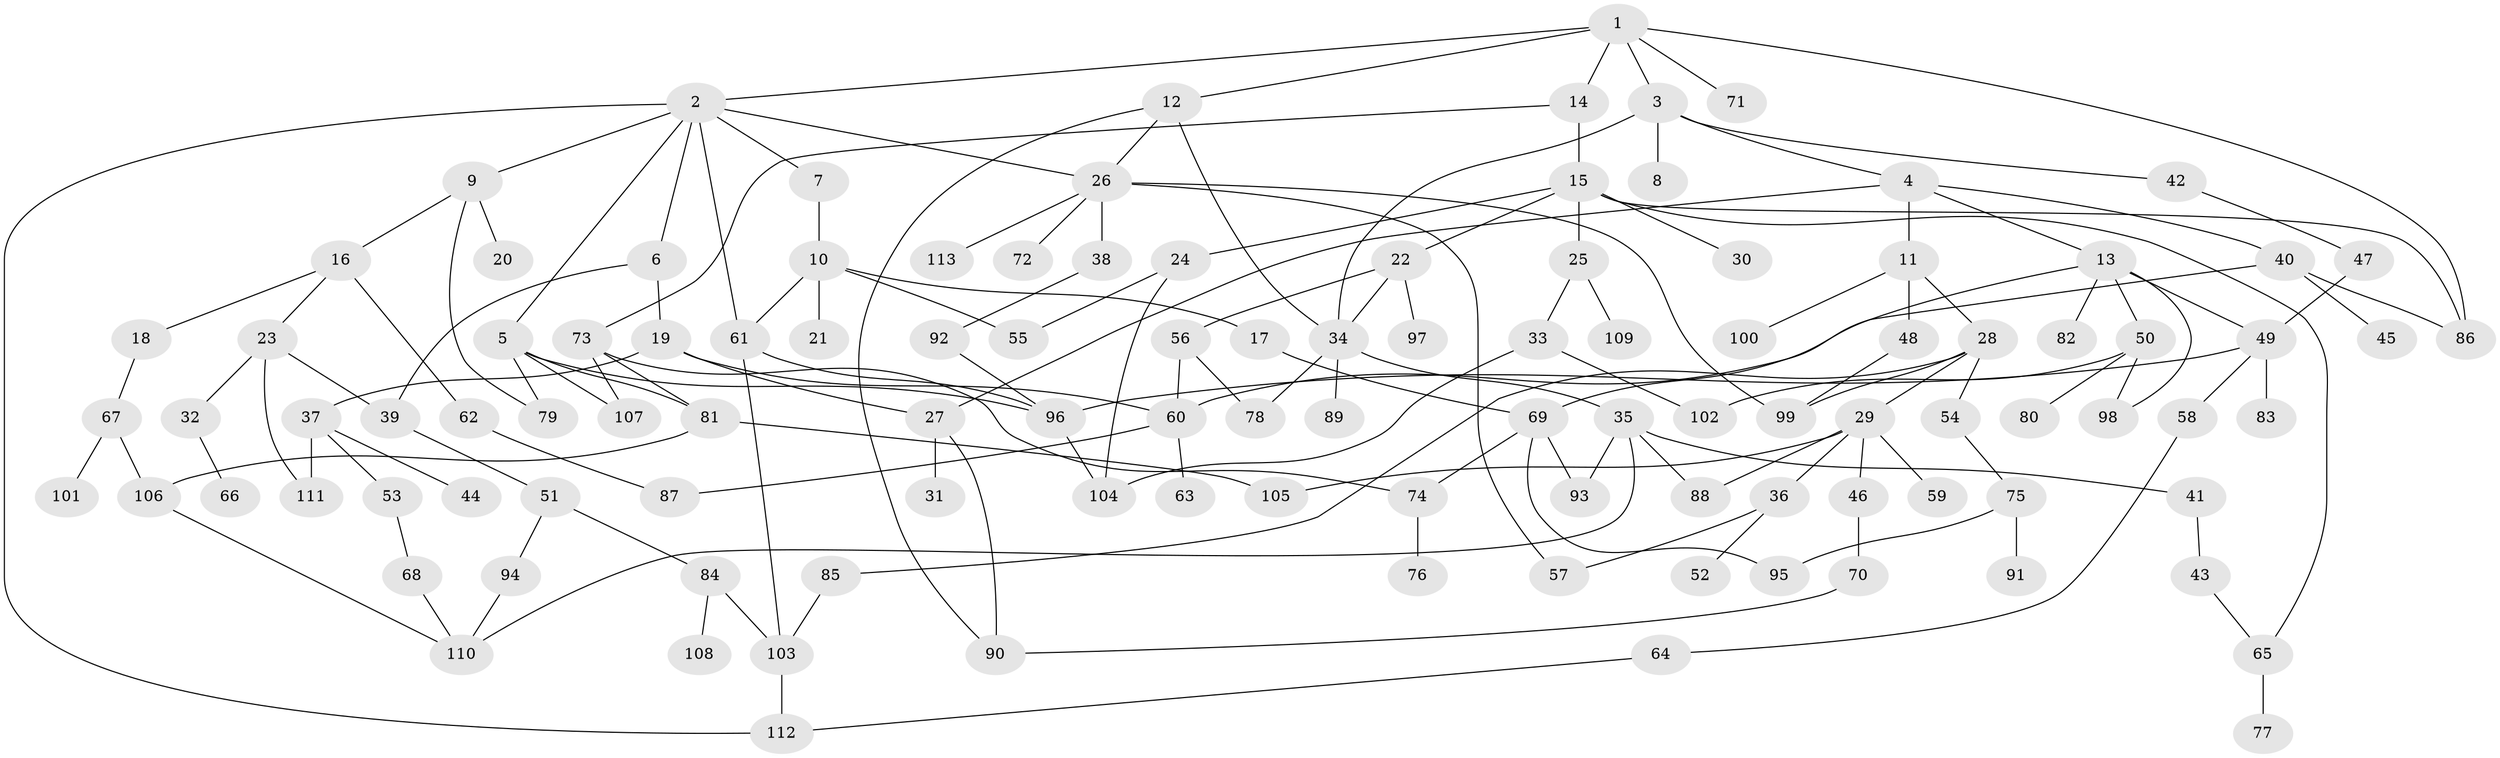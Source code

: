 // Generated by graph-tools (version 1.1) at 2025/25/03/09/25 03:25:25]
// undirected, 113 vertices, 157 edges
graph export_dot {
graph [start="1"]
  node [color=gray90,style=filled];
  1;
  2;
  3;
  4;
  5;
  6;
  7;
  8;
  9;
  10;
  11;
  12;
  13;
  14;
  15;
  16;
  17;
  18;
  19;
  20;
  21;
  22;
  23;
  24;
  25;
  26;
  27;
  28;
  29;
  30;
  31;
  32;
  33;
  34;
  35;
  36;
  37;
  38;
  39;
  40;
  41;
  42;
  43;
  44;
  45;
  46;
  47;
  48;
  49;
  50;
  51;
  52;
  53;
  54;
  55;
  56;
  57;
  58;
  59;
  60;
  61;
  62;
  63;
  64;
  65;
  66;
  67;
  68;
  69;
  70;
  71;
  72;
  73;
  74;
  75;
  76;
  77;
  78;
  79;
  80;
  81;
  82;
  83;
  84;
  85;
  86;
  87;
  88;
  89;
  90;
  91;
  92;
  93;
  94;
  95;
  96;
  97;
  98;
  99;
  100;
  101;
  102;
  103;
  104;
  105;
  106;
  107;
  108;
  109;
  110;
  111;
  112;
  113;
  1 -- 2;
  1 -- 3;
  1 -- 12;
  1 -- 14;
  1 -- 71;
  1 -- 86;
  2 -- 5;
  2 -- 6;
  2 -- 7;
  2 -- 9;
  2 -- 26;
  2 -- 112;
  2 -- 61;
  3 -- 4;
  3 -- 8;
  3 -- 42;
  3 -- 34;
  4 -- 11;
  4 -- 13;
  4 -- 27;
  4 -- 40;
  5 -- 81;
  5 -- 96;
  5 -- 107;
  5 -- 79;
  6 -- 19;
  6 -- 39;
  7 -- 10;
  9 -- 16;
  9 -- 20;
  9 -- 79;
  10 -- 17;
  10 -- 21;
  10 -- 55;
  10 -- 61;
  11 -- 28;
  11 -- 48;
  11 -- 100;
  12 -- 34;
  12 -- 90;
  12 -- 26;
  13 -- 50;
  13 -- 82;
  13 -- 49;
  13 -- 98;
  13 -- 69;
  14 -- 15;
  14 -- 73;
  15 -- 22;
  15 -- 24;
  15 -- 25;
  15 -- 30;
  15 -- 86;
  15 -- 65;
  16 -- 18;
  16 -- 23;
  16 -- 62;
  17 -- 69;
  18 -- 67;
  19 -- 37;
  19 -- 60;
  19 -- 27;
  22 -- 56;
  22 -- 97;
  22 -- 34;
  23 -- 32;
  23 -- 111;
  23 -- 39;
  24 -- 55;
  24 -- 104;
  25 -- 33;
  25 -- 109;
  26 -- 38;
  26 -- 57;
  26 -- 72;
  26 -- 113;
  26 -- 99;
  27 -- 31;
  27 -- 90;
  28 -- 29;
  28 -- 54;
  28 -- 85;
  28 -- 99;
  29 -- 36;
  29 -- 46;
  29 -- 59;
  29 -- 88;
  29 -- 105;
  32 -- 66;
  33 -- 102;
  33 -- 104;
  34 -- 35;
  34 -- 78;
  34 -- 89;
  35 -- 41;
  35 -- 110;
  35 -- 93;
  35 -- 88;
  36 -- 52;
  36 -- 57;
  37 -- 44;
  37 -- 53;
  37 -- 111;
  38 -- 92;
  39 -- 51;
  40 -- 45;
  40 -- 86;
  40 -- 60;
  41 -- 43;
  42 -- 47;
  43 -- 65;
  46 -- 70;
  47 -- 49;
  48 -- 99;
  49 -- 58;
  49 -- 83;
  49 -- 96;
  50 -- 80;
  50 -- 98;
  50 -- 102;
  51 -- 84;
  51 -- 94;
  53 -- 68;
  54 -- 75;
  56 -- 78;
  56 -- 60;
  58 -- 64;
  60 -- 63;
  60 -- 87;
  61 -- 103;
  61 -- 96;
  62 -- 87;
  64 -- 112;
  65 -- 77;
  67 -- 101;
  67 -- 106;
  68 -- 110;
  69 -- 74;
  69 -- 93;
  69 -- 95;
  70 -- 90;
  73 -- 74;
  73 -- 107;
  73 -- 81;
  74 -- 76;
  75 -- 91;
  75 -- 95;
  81 -- 106;
  81 -- 105;
  84 -- 103;
  84 -- 108;
  85 -- 103;
  92 -- 96;
  94 -- 110;
  96 -- 104;
  103 -- 112;
  106 -- 110;
}
